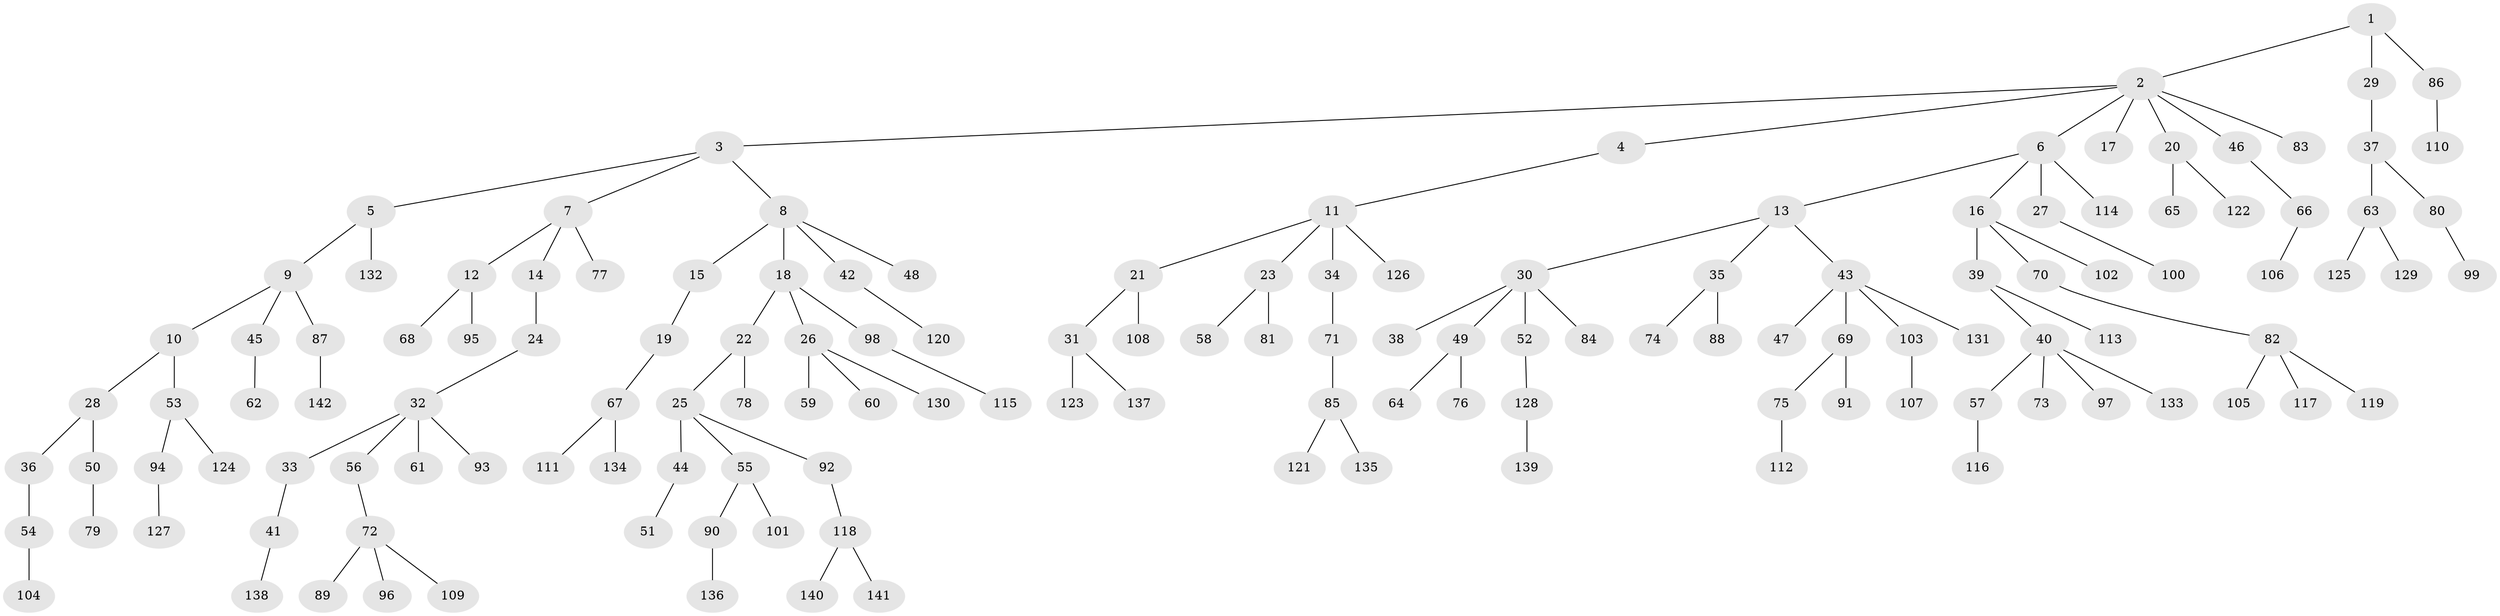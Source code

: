 // coarse degree distribution, {9: 0.011764705882352941, 7: 0.011764705882352941, 2: 0.2235294117647059, 3: 0.12941176470588237, 5: 0.011764705882352941, 4: 0.09411764705882353, 1: 0.5176470588235295}
// Generated by graph-tools (version 1.1) at 2025/19/03/04/25 18:19:13]
// undirected, 142 vertices, 141 edges
graph export_dot {
graph [start="1"]
  node [color=gray90,style=filled];
  1;
  2;
  3;
  4;
  5;
  6;
  7;
  8;
  9;
  10;
  11;
  12;
  13;
  14;
  15;
  16;
  17;
  18;
  19;
  20;
  21;
  22;
  23;
  24;
  25;
  26;
  27;
  28;
  29;
  30;
  31;
  32;
  33;
  34;
  35;
  36;
  37;
  38;
  39;
  40;
  41;
  42;
  43;
  44;
  45;
  46;
  47;
  48;
  49;
  50;
  51;
  52;
  53;
  54;
  55;
  56;
  57;
  58;
  59;
  60;
  61;
  62;
  63;
  64;
  65;
  66;
  67;
  68;
  69;
  70;
  71;
  72;
  73;
  74;
  75;
  76;
  77;
  78;
  79;
  80;
  81;
  82;
  83;
  84;
  85;
  86;
  87;
  88;
  89;
  90;
  91;
  92;
  93;
  94;
  95;
  96;
  97;
  98;
  99;
  100;
  101;
  102;
  103;
  104;
  105;
  106;
  107;
  108;
  109;
  110;
  111;
  112;
  113;
  114;
  115;
  116;
  117;
  118;
  119;
  120;
  121;
  122;
  123;
  124;
  125;
  126;
  127;
  128;
  129;
  130;
  131;
  132;
  133;
  134;
  135;
  136;
  137;
  138;
  139;
  140;
  141;
  142;
  1 -- 2;
  1 -- 29;
  1 -- 86;
  2 -- 3;
  2 -- 4;
  2 -- 6;
  2 -- 17;
  2 -- 20;
  2 -- 46;
  2 -- 83;
  3 -- 5;
  3 -- 7;
  3 -- 8;
  4 -- 11;
  5 -- 9;
  5 -- 132;
  6 -- 13;
  6 -- 16;
  6 -- 27;
  6 -- 114;
  7 -- 12;
  7 -- 14;
  7 -- 77;
  8 -- 15;
  8 -- 18;
  8 -- 42;
  8 -- 48;
  9 -- 10;
  9 -- 45;
  9 -- 87;
  10 -- 28;
  10 -- 53;
  11 -- 21;
  11 -- 23;
  11 -- 34;
  11 -- 126;
  12 -- 68;
  12 -- 95;
  13 -- 30;
  13 -- 35;
  13 -- 43;
  14 -- 24;
  15 -- 19;
  16 -- 39;
  16 -- 70;
  16 -- 102;
  18 -- 22;
  18 -- 26;
  18 -- 98;
  19 -- 67;
  20 -- 65;
  20 -- 122;
  21 -- 31;
  21 -- 108;
  22 -- 25;
  22 -- 78;
  23 -- 58;
  23 -- 81;
  24 -- 32;
  25 -- 44;
  25 -- 55;
  25 -- 92;
  26 -- 59;
  26 -- 60;
  26 -- 130;
  27 -- 100;
  28 -- 36;
  28 -- 50;
  29 -- 37;
  30 -- 38;
  30 -- 49;
  30 -- 52;
  30 -- 84;
  31 -- 123;
  31 -- 137;
  32 -- 33;
  32 -- 56;
  32 -- 61;
  32 -- 93;
  33 -- 41;
  34 -- 71;
  35 -- 74;
  35 -- 88;
  36 -- 54;
  37 -- 63;
  37 -- 80;
  39 -- 40;
  39 -- 113;
  40 -- 57;
  40 -- 73;
  40 -- 97;
  40 -- 133;
  41 -- 138;
  42 -- 120;
  43 -- 47;
  43 -- 69;
  43 -- 103;
  43 -- 131;
  44 -- 51;
  45 -- 62;
  46 -- 66;
  49 -- 64;
  49 -- 76;
  50 -- 79;
  52 -- 128;
  53 -- 94;
  53 -- 124;
  54 -- 104;
  55 -- 90;
  55 -- 101;
  56 -- 72;
  57 -- 116;
  63 -- 125;
  63 -- 129;
  66 -- 106;
  67 -- 111;
  67 -- 134;
  69 -- 75;
  69 -- 91;
  70 -- 82;
  71 -- 85;
  72 -- 89;
  72 -- 96;
  72 -- 109;
  75 -- 112;
  80 -- 99;
  82 -- 105;
  82 -- 117;
  82 -- 119;
  85 -- 121;
  85 -- 135;
  86 -- 110;
  87 -- 142;
  90 -- 136;
  92 -- 118;
  94 -- 127;
  98 -- 115;
  103 -- 107;
  118 -- 140;
  118 -- 141;
  128 -- 139;
}
